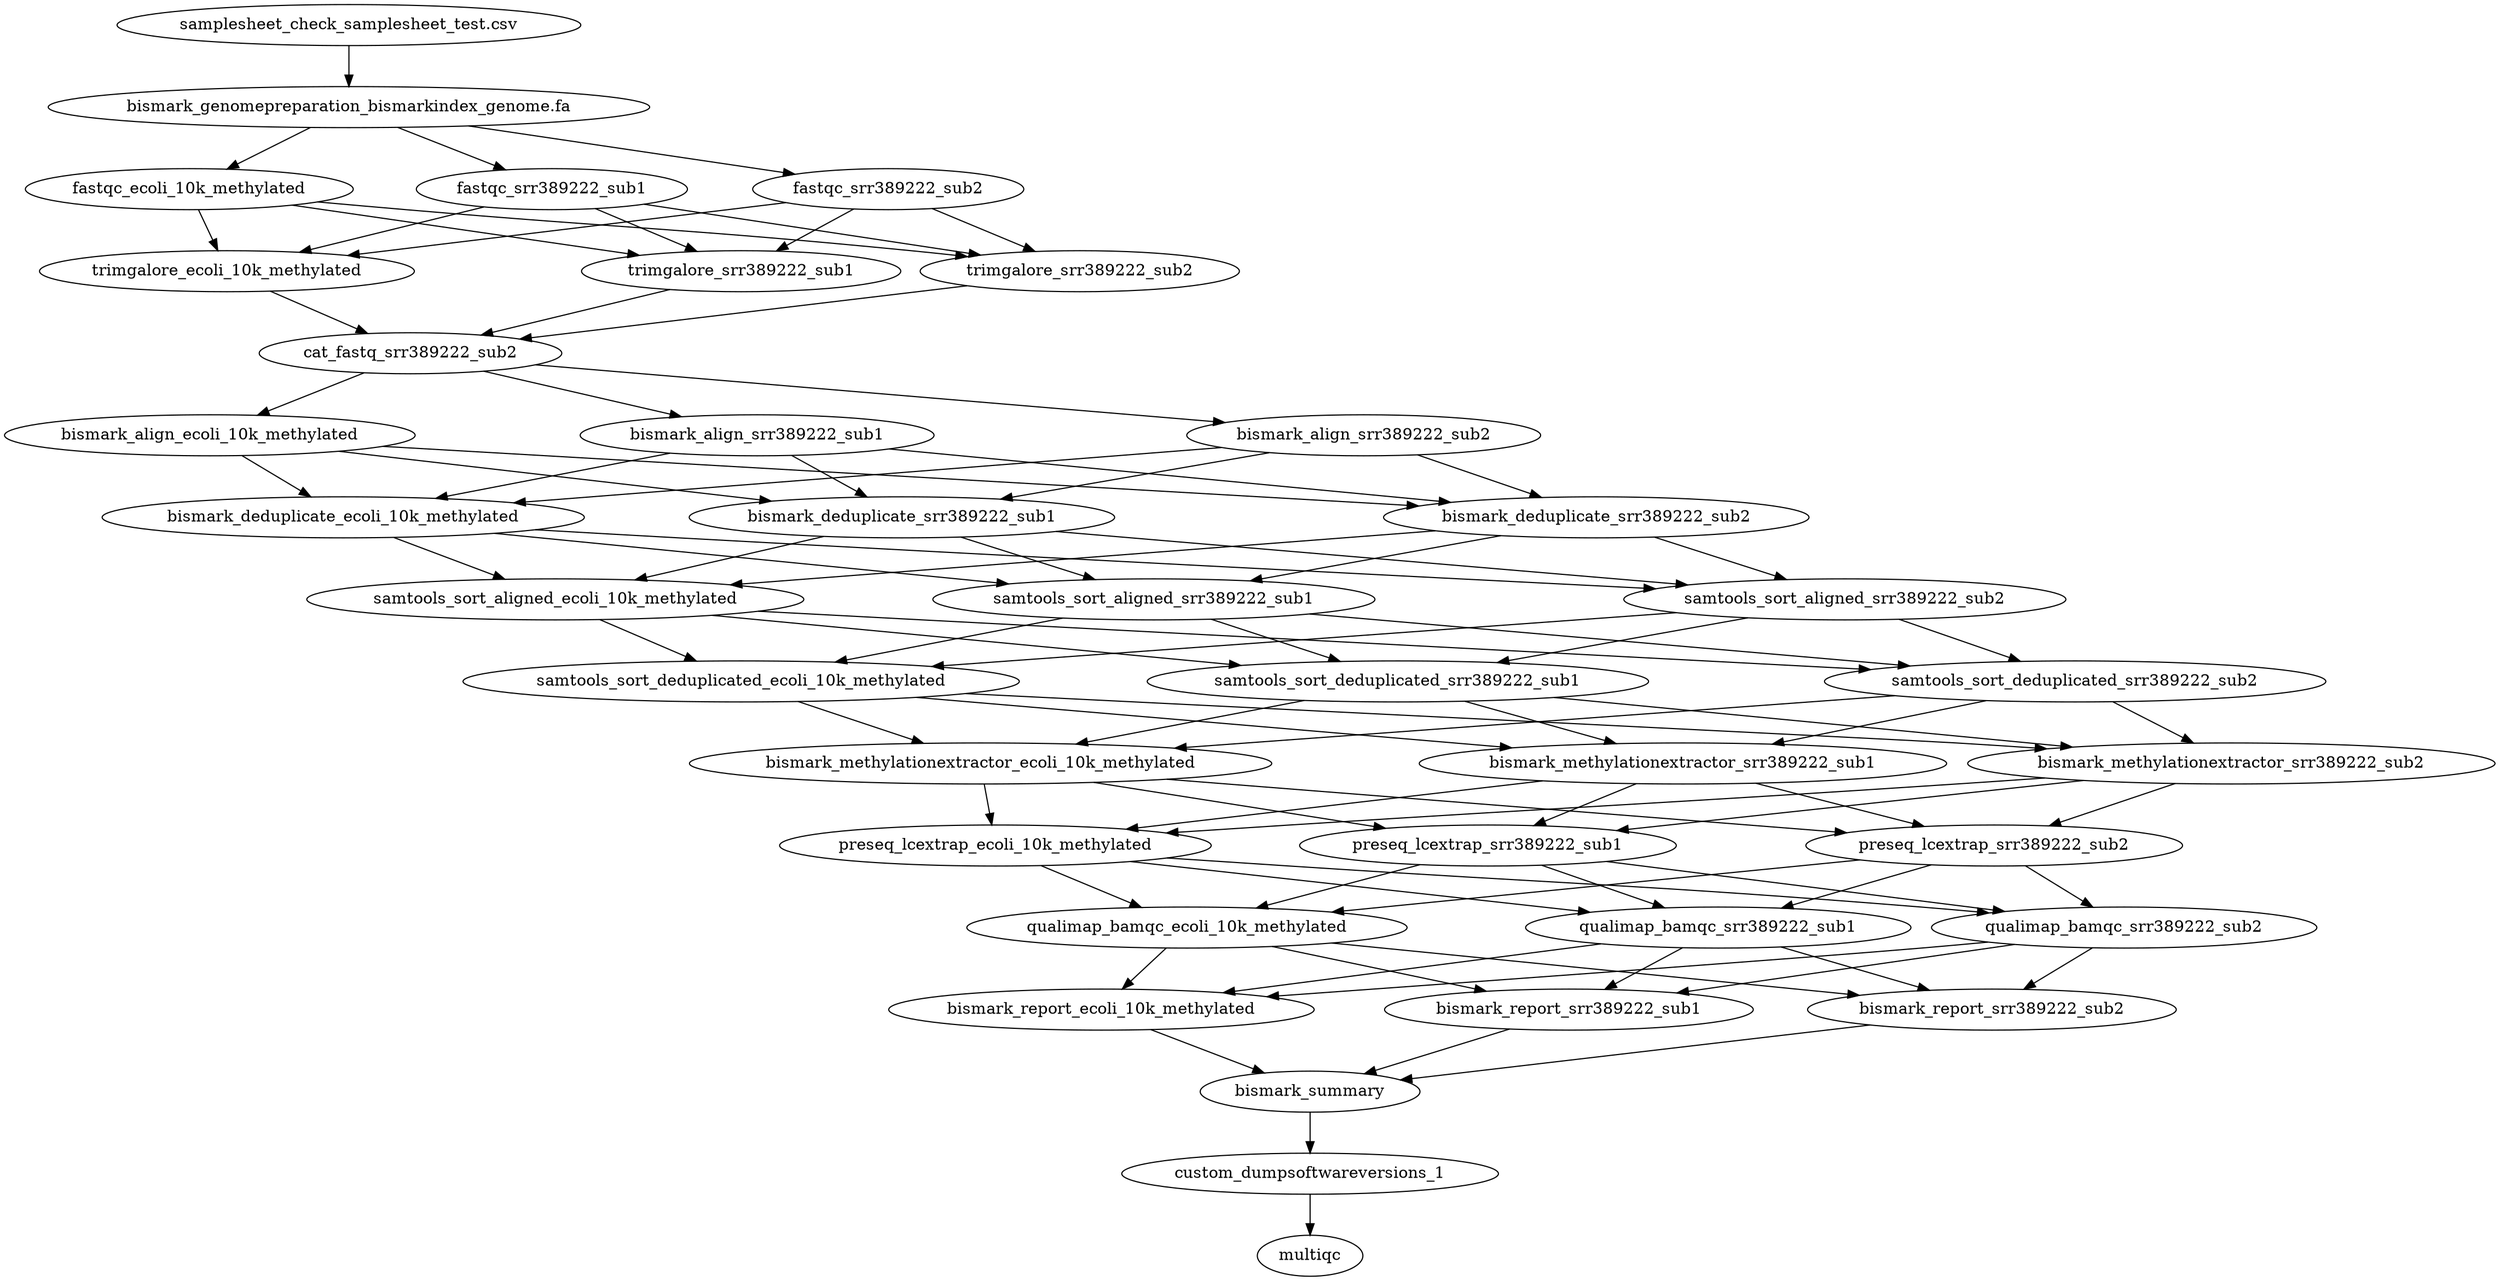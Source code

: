 strict digraph methylseq {
	graph [executedat="20230404T152407+0200",
		makespan=108,
		name=methylseq
	];
	"samplesheet_check_samplesheet_test.csv"	[task="<wfcommons.common.task.Task object at 0x7f04329d9250>"];
	"bismark_genomepreparation_bismarkindex_genome.fa"	[task="<wfcommons.common.task.Task object at 0x7f04329d91d0>"];
	"samplesheet_check_samplesheet_test.csv" -> "bismark_genomepreparation_bismarkindex_genome.fa"	[weight=0];
	fastqc_ecoli_10k_methylated	[task="<wfcommons.common.task.Task object at 0x7f04329d9590>"];
	"bismark_genomepreparation_bismarkindex_genome.fa" -> fastqc_ecoli_10k_methylated	[weight=0];
	fastqc_srr389222_sub1	[task="<wfcommons.common.task.Task object at 0x7f04329d9690>"];
	"bismark_genomepreparation_bismarkindex_genome.fa" -> fastqc_srr389222_sub1	[weight=0];
	fastqc_srr389222_sub2	[task="<wfcommons.common.task.Task object at 0x7f04329d9a90>"];
	"bismark_genomepreparation_bismarkindex_genome.fa" -> fastqc_srr389222_sub2	[weight=0];
	trimgalore_ecoli_10k_methylated	[task="<wfcommons.common.task.Task object at 0x7f04329d9490>"];
	cat_fastq_srr389222_sub2	[task="<wfcommons.common.task.Task object at 0x7f04329d9890>"];
	trimgalore_ecoli_10k_methylated -> cat_fastq_srr389222_sub2	[weight=0];
	fastqc_ecoli_10k_methylated -> trimgalore_ecoli_10k_methylated	[weight=0];
	trimgalore_srr389222_sub1	[task="<wfcommons.common.task.Task object at 0x7f04329d9790>"];
	fastqc_ecoli_10k_methylated -> trimgalore_srr389222_sub1	[weight=0];
	trimgalore_srr389222_sub2	[task="<wfcommons.common.task.Task object at 0x7f04329d9b90>"];
	fastqc_ecoli_10k_methylated -> trimgalore_srr389222_sub2	[weight=0];
	fastqc_srr389222_sub1 -> trimgalore_ecoli_10k_methylated	[weight=0];
	fastqc_srr389222_sub1 -> trimgalore_srr389222_sub1	[weight=0];
	fastqc_srr389222_sub1 -> trimgalore_srr389222_sub2	[weight=0];
	trimgalore_srr389222_sub1 -> cat_fastq_srr389222_sub2	[weight=0];
	bismark_align_ecoli_10k_methylated	[task="<wfcommons.common.task.Task object at 0x7f04329d9990>"];
	cat_fastq_srr389222_sub2 -> bismark_align_ecoli_10k_methylated	[weight=0];
	bismark_align_srr389222_sub1	[task="<wfcommons.common.task.Task object at 0x7f04329d9cd0>"];
	cat_fastq_srr389222_sub2 -> bismark_align_srr389222_sub1	[weight=0];
	bismark_align_srr389222_sub2	[task="<wfcommons.common.task.Task object at 0x7f04329c26d0>"];
	cat_fastq_srr389222_sub2 -> bismark_align_srr389222_sub2	[weight=0];
	bismark_deduplicate_ecoli_10k_methylated	[task="<wfcommons.common.task.Task object at 0x7f04329d9e10>"];
	bismark_align_ecoli_10k_methylated -> bismark_deduplicate_ecoli_10k_methylated	[weight=0];
	bismark_deduplicate_srr389222_sub1	[task="<wfcommons.common.task.Task object at 0x7f04329da490>"];
	bismark_align_ecoli_10k_methylated -> bismark_deduplicate_srr389222_sub1	[weight=0];
	bismark_deduplicate_srr389222_sub2	[task="<wfcommons.common.task.Task object at 0x7f04329da850>"];
	bismark_align_ecoli_10k_methylated -> bismark_deduplicate_srr389222_sub2	[weight=0];
	fastqc_srr389222_sub2 -> trimgalore_ecoli_10k_methylated	[weight=0];
	fastqc_srr389222_sub2 -> trimgalore_srr389222_sub1	[weight=0];
	fastqc_srr389222_sub2 -> trimgalore_srr389222_sub2	[weight=0];
	trimgalore_srr389222_sub2 -> cat_fastq_srr389222_sub2	[weight=0];
	bismark_align_srr389222_sub1 -> bismark_deduplicate_ecoli_10k_methylated	[weight=0];
	bismark_align_srr389222_sub1 -> bismark_deduplicate_srr389222_sub1	[weight=0];
	bismark_align_srr389222_sub1 -> bismark_deduplicate_srr389222_sub2	[weight=0];
	samtools_sort_aligned_ecoli_10k_methylated	[task="<wfcommons.common.task.Task object at 0x7f04329d9f50>"];
	bismark_deduplicate_ecoli_10k_methylated -> samtools_sort_aligned_ecoli_10k_methylated	[weight=0];
	samtools_sort_aligned_srr389222_sub1	[task="<wfcommons.common.task.Task object at 0x7f04329da5d0>"];
	bismark_deduplicate_ecoli_10k_methylated -> samtools_sort_aligned_srr389222_sub1	[weight=0];
	samtools_sort_aligned_srr389222_sub2	[task="<wfcommons.common.task.Task object at 0x7f04329da990>"];
	bismark_deduplicate_ecoli_10k_methylated -> samtools_sort_aligned_srr389222_sub2	[weight=0];
	samtools_sort_deduplicated_ecoli_10k_methylated	[task="<wfcommons.common.task.Task object at 0x7f04329da0d0>"];
	samtools_sort_aligned_ecoli_10k_methylated -> samtools_sort_deduplicated_ecoli_10k_methylated	[weight=0];
	samtools_sort_deduplicated_srr389222_sub1	[task="<wfcommons.common.task.Task object at 0x7f04329dad50>"];
	samtools_sort_aligned_ecoli_10k_methylated -> samtools_sort_deduplicated_srr389222_sub1	[weight=0];
	samtools_sort_deduplicated_srr389222_sub2	[task="<wfcommons.common.task.Task object at 0x7f04329dafd0>"];
	samtools_sort_aligned_ecoli_10k_methylated -> samtools_sort_deduplicated_srr389222_sub2	[weight=0];
	bismark_align_srr389222_sub2 -> bismark_deduplicate_ecoli_10k_methylated	[weight=0];
	bismark_align_srr389222_sub2 -> bismark_deduplicate_srr389222_sub1	[weight=0];
	bismark_align_srr389222_sub2 -> bismark_deduplicate_srr389222_sub2	[weight=0];
	bismark_methylationextractor_ecoli_10k_methylated	[task="<wfcommons.common.task.Task object at 0x7f04329da210>"];
	samtools_sort_deduplicated_ecoli_10k_methylated -> bismark_methylationextractor_ecoli_10k_methylated	[weight=0];
	bismark_methylationextractor_srr389222_sub1	[task="<wfcommons.common.task.Task object at 0x7f04329dac10>"];
	samtools_sort_deduplicated_ecoli_10k_methylated -> bismark_methylationextractor_srr389222_sub1	[weight=0];
	bismark_methylationextractor_srr389222_sub2	[task="<wfcommons.common.task.Task object at 0x7f04329db110>"];
	samtools_sort_deduplicated_ecoli_10k_methylated -> bismark_methylationextractor_srr389222_sub2	[weight=0];
	preseq_lcextrap_ecoli_10k_methylated	[task="<wfcommons.common.task.Task object at 0x7f04329da350>"];
	bismark_methylationextractor_ecoli_10k_methylated -> preseq_lcextrap_ecoli_10k_methylated	[weight=0];
	preseq_lcextrap_srr389222_sub1	[task="<wfcommons.common.task.Task object at 0x7f04329dae90>"];
	bismark_methylationextractor_ecoli_10k_methylated -> preseq_lcextrap_srr389222_sub1	[weight=0];
	preseq_lcextrap_srr389222_sub2	[task="<wfcommons.common.task.Task object at 0x7f04329db250>"];
	bismark_methylationextractor_ecoli_10k_methylated -> preseq_lcextrap_srr389222_sub2	[weight=0];
	qualimap_bamqc_ecoli_10k_methylated	[task="<wfcommons.common.task.Task object at 0x7f04329da710>"];
	preseq_lcextrap_ecoli_10k_methylated -> qualimap_bamqc_ecoli_10k_methylated	[weight=0];
	qualimap_bamqc_srr389222_sub1	[task="<wfcommons.common.task.Task object at 0x7f04329db390>"];
	preseq_lcextrap_ecoli_10k_methylated -> qualimap_bamqc_srr389222_sub1	[weight=0];
	qualimap_bamqc_srr389222_sub2	[task="<wfcommons.common.task.Task object at 0x7f04329db4d0>"];
	preseq_lcextrap_ecoli_10k_methylated -> qualimap_bamqc_srr389222_sub2	[weight=0];
	bismark_deduplicate_srr389222_sub1 -> samtools_sort_aligned_ecoli_10k_methylated	[weight=0];
	bismark_deduplicate_srr389222_sub1 -> samtools_sort_aligned_srr389222_sub1	[weight=0];
	bismark_deduplicate_srr389222_sub1 -> samtools_sort_aligned_srr389222_sub2	[weight=0];
	samtools_sort_aligned_srr389222_sub1 -> samtools_sort_deduplicated_ecoli_10k_methylated	[weight=0];
	samtools_sort_aligned_srr389222_sub1 -> samtools_sort_deduplicated_srr389222_sub1	[weight=0];
	samtools_sort_aligned_srr389222_sub1 -> samtools_sort_deduplicated_srr389222_sub2	[weight=0];
	bismark_report_ecoli_10k_methylated	[task="<wfcommons.common.task.Task object at 0x7f04329daad0>"];
	qualimap_bamqc_ecoli_10k_methylated -> bismark_report_ecoli_10k_methylated	[weight=0];
	bismark_report_srr389222_sub1	[task="<wfcommons.common.task.Task object at 0x7f04329db610>"];
	qualimap_bamqc_ecoli_10k_methylated -> bismark_report_srr389222_sub1	[weight=0];
	bismark_report_srr389222_sub2	[task="<wfcommons.common.task.Task object at 0x7f04329db750>"];
	qualimap_bamqc_ecoli_10k_methylated -> bismark_report_srr389222_sub2	[weight=0];
	bismark_deduplicate_srr389222_sub2 -> samtools_sort_aligned_ecoli_10k_methylated	[weight=0];
	bismark_deduplicate_srr389222_sub2 -> samtools_sort_aligned_srr389222_sub1	[weight=0];
	bismark_deduplicate_srr389222_sub2 -> samtools_sort_aligned_srr389222_sub2	[weight=0];
	samtools_sort_aligned_srr389222_sub2 -> samtools_sort_deduplicated_ecoli_10k_methylated	[weight=0];
	samtools_sort_aligned_srr389222_sub2 -> samtools_sort_deduplicated_srr389222_sub1	[weight=0];
	samtools_sort_aligned_srr389222_sub2 -> samtools_sort_deduplicated_srr389222_sub2	[weight=0];
	bismark_summary	[task="<wfcommons.common.task.Task object at 0x7f04329db890>"];
	bismark_report_ecoli_10k_methylated -> bismark_summary	[weight=0];
	bismark_methylationextractor_srr389222_sub1 -> preseq_lcextrap_ecoli_10k_methylated	[weight=0];
	bismark_methylationextractor_srr389222_sub1 -> preseq_lcextrap_srr389222_sub1	[weight=0];
	bismark_methylationextractor_srr389222_sub1 -> preseq_lcextrap_srr389222_sub2	[weight=0];
	samtools_sort_deduplicated_srr389222_sub1 -> bismark_methylationextractor_ecoli_10k_methylated	[weight=0];
	samtools_sort_deduplicated_srr389222_sub1 -> bismark_methylationextractor_srr389222_sub1	[weight=0];
	samtools_sort_deduplicated_srr389222_sub1 -> bismark_methylationextractor_srr389222_sub2	[weight=0];
	preseq_lcextrap_srr389222_sub1 -> qualimap_bamqc_ecoli_10k_methylated	[weight=0];
	preseq_lcextrap_srr389222_sub1 -> qualimap_bamqc_srr389222_sub1	[weight=0];
	preseq_lcextrap_srr389222_sub1 -> qualimap_bamqc_srr389222_sub2	[weight=0];
	samtools_sort_deduplicated_srr389222_sub2 -> bismark_methylationextractor_ecoli_10k_methylated	[weight=0];
	samtools_sort_deduplicated_srr389222_sub2 -> bismark_methylationextractor_srr389222_sub1	[weight=0];
	samtools_sort_deduplicated_srr389222_sub2 -> bismark_methylationextractor_srr389222_sub2	[weight=0];
	bismark_methylationextractor_srr389222_sub2 -> preseq_lcextrap_ecoli_10k_methylated	[weight=0];
	bismark_methylationextractor_srr389222_sub2 -> preseq_lcextrap_srr389222_sub1	[weight=0];
	bismark_methylationextractor_srr389222_sub2 -> preseq_lcextrap_srr389222_sub2	[weight=0];
	preseq_lcextrap_srr389222_sub2 -> qualimap_bamqc_ecoli_10k_methylated	[weight=0];
	preseq_lcextrap_srr389222_sub2 -> qualimap_bamqc_srr389222_sub1	[weight=0];
	preseq_lcextrap_srr389222_sub2 -> qualimap_bamqc_srr389222_sub2	[weight=0];
	qualimap_bamqc_srr389222_sub1 -> bismark_report_ecoli_10k_methylated	[weight=0];
	qualimap_bamqc_srr389222_sub1 -> bismark_report_srr389222_sub1	[weight=0];
	qualimap_bamqc_srr389222_sub1 -> bismark_report_srr389222_sub2	[weight=0];
	qualimap_bamqc_srr389222_sub2 -> bismark_report_ecoli_10k_methylated	[weight=0];
	qualimap_bamqc_srr389222_sub2 -> bismark_report_srr389222_sub1	[weight=0];
	qualimap_bamqc_srr389222_sub2 -> bismark_report_srr389222_sub2	[weight=0];
	bismark_report_srr389222_sub1 -> bismark_summary	[weight=0];
	bismark_report_srr389222_sub2 -> bismark_summary	[weight=0];
	custom_dumpsoftwareversions_1	[task="<wfcommons.common.task.Task object at 0x7f04329db9d0>"];
	bismark_summary -> custom_dumpsoftwareversions_1	[weight=0];
	multiqc	[task="<wfcommons.common.task.Task object at 0x7f04329dbb10>"];
	custom_dumpsoftwareversions_1 -> multiqc	[weight=0];
}
